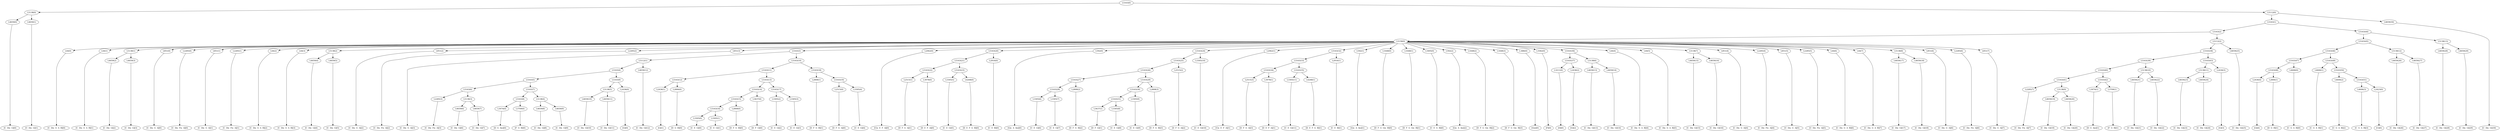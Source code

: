 digraph sample{
"L4659(0)"->"[C  Dis  G](0)"
"L4659(1)"->"[C  Dis  G](1)"
"L5138(0)"->"L4659(0)"
"L5138(0)"->"L4659(1)"
"L44(0)"->"[C  Dis  G  A  B](0)"
"L44(1)"->"[C  Dis  G  A  B](1)"
"L4659(2)"->"[C  Dis  G](2)"
"L4659(3)"->"[C  Dis  G](3)"
"L5138(1)"->"L4659(2)"
"L5138(1)"->"L4659(3)"
"L851(0)"->"[C  Dis  G  A](0)"
"L2285(0)"->"[C  Dis  Fis  A](0)"
"L851(1)"->"[C  Dis  G  A](1)"
"L2285(1)"->"[C  Dis  Fis  A](1)"
"L44(2)"->"[C  Dis  G  A  B](2)"
"L44(3)"->"[C  Dis  G  A  B](3)"
"L4659(4)"->"[C  Dis  G](4)"
"L4659(5)"->"[C  Dis  G](5)"
"L5138(2)"->"L4659(4)"
"L5138(2)"->"L4659(5)"
"L851(2)"->"[C  Dis  G  A](2)"
"L2285(2)"->"[C  Dis  Fis  A](2)"
"L851(3)"->"[C  Dis  G  A](3)"
"L2285(3)"->"[C  Dis  Fis  A](3)"
"L4659(6)"->"[C  Dis  G](6)"
"L4659(7)"->"[C  Dis  G](7)"
"L5138(3)"->"L4659(6)"
"L5138(3)"->"L4659(7)"
"L5163(6)"->"L2285(3)"
"L5163(6)"->"L5138(3)"
"L3074(0)"->"[D  G  Ais](0)"
"L3709(0)"->"[F  G  B](0)"
"L5163(8)"->"L3074(0)"
"L5163(8)"->"L3709(0)"
"L4659(8)"->"[C  Dis  G](8)"
"L4659(9)"->"[C  Dis  G](9)"
"L5138(4)"->"L4659(8)"
"L5138(4)"->"L4659(9)"
"L5163(7)"->"L5163(8)"
"L5163(7)"->"L5138(4)"
"L5163(5)"->"L5163(6)"
"L5163(5)"->"L5163(7)"
"L4659(10)"->"[C  Dis  G](10)"
"L4659(11)"->"[C  Dis  G](11)"
"L5138(5)"->"L4659(10)"
"L5138(5)"->"L4659(11)"
"L2436(0)"->"[G](0)"
"L5163(9)"->"L5138(5)"
"L5163(9)"->"L2436(0)"
"L5163(4)"->"L5163(5)"
"L5163(4)"->"L5163(9)"
"L4659(12)"->"[C  Dis  G](12)"
"L5112(1)"->"L5163(4)"
"L5112(1)"->"L4659(12)"
"L2436(1)"->"[G](1)"
"L2806(0)"->"[D  G  B](0)"
"L5163(12)"->"L2436(1)"
"L5163(12)"->"L2806(0)"
"L3305(0)"->"[C  E  G](0)"
"L3305(1)"->"[C  E  G](1)"
"L5163(16)"->"L3305(0)"
"L5163(16)"->"L3305(1)"
"L2808(0)"->"[D  F  G  B](0)"
"L5163(15)"->"L5163(16)"
"L5163(15)"->"L2808(0)"
"L3637(0)"->"[D  F  G](0)"
"L5163(14)"->"L5163(15)"
"L5163(14)"->"L3637(0)"
"L3305(2)"->"[C  E  G](2)"
"L3305(3)"->"[C  E  G](3)"
"L5163(17)"->"L3305(2)"
"L5163(17)"->"L3305(3)"
"L5163(13)"->"L5163(14)"
"L5163(13)"->"L5163(17)"
"L5163(11)"->"L5163(12)"
"L5163(11)"->"L5163(13)"
"L2808(1)"->"[D  F  G  B](1)"
"L2515(0)"->"[D  F  G  A](0)"
"L3305(4)"->"[C  E  G](4)"
"L5163(19)"->"L2515(0)"
"L5163(19)"->"L3305(4)"
"L5163(18)"->"L2808(1)"
"L5163(18)"->"L5163(19)"
"L5163(10)"->"L5163(11)"
"L5163(10)"->"L5163(18)"
"L5163(3)"->"L5112(1)"
"L5163(3)"->"L5163(10)"
"L2062(0)"->"[Cis  E  F  A](0)"
"L2515(1)"->"[D  F  G  A](1)"
"L3978(0)"->"[D  E  F  A](0)"
"L5163(22)"->"L2515(1)"
"L5163(22)"->"L3978(0)"
"L3305(5)"->"[C  E  G](5)"
"L4268(0)"->"[D  E  F  G  B](0)"
"L5163(23)"->"L3305(5)"
"L5163(23)"->"L4268(0)"
"L5163(21)"->"L5163(22)"
"L5163(21)"->"L5163(23)"
"L2916(0)"->"[C  E  B](0)"
"L5163(20)"->"L5163(21)"
"L5163(20)"->"L2916(0)"
"L592(0)"->"[Gis  A  Ais](0)"
"L3305(6)"->"[C  E  G](6)"
"L3305(7)"->"[C  E  G](7)"
"L5163(28)"->"L3305(6)"
"L5163(28)"->"L3305(7)"
"L2808(2)"->"[D  F  G  B](2)"
"L5163(27)"->"L5163(28)"
"L5163(27)"->"L2808(2)"
"L3637(1)"->"[D  F  G](1)"
"L3305(8)"->"[C  E  G](8)"
"L5163(31)"->"L3637(1)"
"L5163(31)"->"L3305(8)"
"L3305(9)"->"[C  E  G](9)"
"L5163(30)"->"L5163(31)"
"L5163(30)"->"L3305(9)"
"L2808(3)"->"[D  F  G  B](3)"
"L5163(29)"->"L5163(30)"
"L5163(29)"->"L2808(3)"
"L5163(26)"->"L5163(27)"
"L5163(26)"->"L5163(29)"
"L2515(2)"->"[D  F  G  A](2)"
"L5163(25)"->"L5163(26)"
"L5163(25)"->"L2515(2)"
"L3305(10)"->"[C  E  G](10)"
"L5163(24)"->"L5163(25)"
"L5163(24)"->"L3305(10)"
"L2062(1)"->"[Cis  E  F  A](1)"
"L2515(3)"->"[D  F  G  A](3)"
"L3978(1)"->"[D  E  F  A](1)"
"L5163(34)"->"L2515(3)"
"L5163(34)"->"L3978(1)"
"L3305(11)"->"[C  E  G](11)"
"L4268(1)"->"[D  E  F  G  B](1)"
"L5163(35)"->"L3305(11)"
"L5163(35)"->"L4268(1)"
"L5163(33)"->"L5163(34)"
"L5163(33)"->"L5163(35)"
"L2916(1)"->"[C  E  B](1)"
"L5163(32)"->"L5163(33)"
"L5163(32)"->"L2916(1)"
"L592(1)"->"[Gis  A  Ais](1)"
"L1648(0)"->"[D  F  G  Gis  B](0)"
"L1648(1)"->"[D  F  G  Gis  B](1)"
"L3495(0)"->"[C  E  G  B](0)"
"L592(2)"->"[Gis  A  Ais](2)"
"L1648(2)"->"[D  F  G  Gis  B](2)"
"L1648(3)"->"[D  F  G  Gis  B](3)"
"L-686(0)"->"[Gis](0)"
"L3582(0)"->"[F](0)"
"L3211(0)"->"[D](0)"
"L2436(2)"->"[G](2)"
"L5163(37)"->"L3211(0)"
"L5163(37)"->"L2436(2)"
"L4659(13)"->"[C  Dis  G](13)"
"L4659(14)"->"[C  Dis  G](14)"
"L5138(6)"->"L4659(13)"
"L5138(6)"->"L4659(14)"
"L5163(36)"->"L5163(37)"
"L5163(36)"->"L5138(6)"
"L44(4)"->"[C  Dis  G  A  B](4)"
"L44(5)"->"[C  Dis  G  A  B](5)"
"L4659(15)"->"[C  Dis  G](15)"
"L4659(16)"->"[C  Dis  G](16)"
"L5138(7)"->"L4659(15)"
"L5138(7)"->"L4659(16)"
"L851(4)"->"[C  Dis  G  A](4)"
"L2285(4)"->"[C  Dis  Fis  A](4)"
"L851(5)"->"[C  Dis  G  A](5)"
"L2285(5)"->"[C  Dis  Fis  A](5)"
"L44(6)"->"[C  Dis  G  A  B](6)"
"L44(7)"->"[C  Dis  G  A  B](7)"
"L4659(17)"->"[C  Dis  G](17)"
"L4659(18)"->"[C  Dis  G](18)"
"L5138(8)"->"L4659(17)"
"L5138(8)"->"L4659(18)"
"L851(6)"->"[C  Dis  G  A](6)"
"L2285(6)"->"[C  Dis  Fis  A](6)"
"L851(7)"->"[C  Dis  G  A](7)"
"L5158(0)"->"L44(0)"
"L5158(0)"->"L44(1)"
"L5158(0)"->"L5138(1)"
"L5158(0)"->"L851(0)"
"L5158(0)"->"L2285(0)"
"L5158(0)"->"L851(1)"
"L5158(0)"->"L2285(1)"
"L5158(0)"->"L44(2)"
"L5158(0)"->"L44(3)"
"L5158(0)"->"L5138(2)"
"L5158(0)"->"L851(2)"
"L5158(0)"->"L2285(2)"
"L5158(0)"->"L851(3)"
"L5158(0)"->"L5163(3)"
"L5158(0)"->"L2062(0)"
"L5158(0)"->"L5163(20)"
"L5158(0)"->"L592(0)"
"L5158(0)"->"L5163(24)"
"L5158(0)"->"L2062(1)"
"L5158(0)"->"L5163(32)"
"L5158(0)"->"L592(1)"
"L5158(0)"->"L1648(0)"
"L5158(0)"->"L1648(1)"
"L5158(0)"->"L3495(0)"
"L5158(0)"->"L592(2)"
"L5158(0)"->"L1648(2)"
"L5158(0)"->"L1648(3)"
"L5158(0)"->"L-686(0)"
"L5158(0)"->"L3582(0)"
"L5158(0)"->"L5163(36)"
"L5158(0)"->"L44(4)"
"L5158(0)"->"L44(5)"
"L5158(0)"->"L5138(7)"
"L5158(0)"->"L851(4)"
"L5158(0)"->"L2285(4)"
"L5158(0)"->"L851(5)"
"L5158(0)"->"L2285(5)"
"L5158(0)"->"L44(6)"
"L5158(0)"->"L44(7)"
"L5158(0)"->"L5138(8)"
"L5158(0)"->"L851(6)"
"L5158(0)"->"L2285(6)"
"L5158(0)"->"L851(7)"
"L2285(7)"->"[C  Dis  Fis  A](7)"
"L4659(19)"->"[C  Dis  G](19)"
"L4659(20)"->"[C  Dis  G](20)"
"L5138(9)"->"L4659(19)"
"L5138(9)"->"L4659(20)"
"L5163(41)"->"L2285(7)"
"L5163(41)"->"L5138(9)"
"L3074(1)"->"[D  G  Ais](1)"
"L3709(1)"->"[F  G  B](1)"
"L5163(42)"->"L3074(1)"
"L5163(42)"->"L3709(1)"
"L5163(40)"->"L5163(41)"
"L5163(40)"->"L5163(42)"
"L4659(21)"->"[C  Dis  G](21)"
"L4659(22)"->"[C  Dis  G](22)"
"L5138(10)"->"L4659(21)"
"L5138(10)"->"L4659(22)"
"L5163(39)"->"L5163(40)"
"L5163(39)"->"L5138(10)"
"L4659(23)"->"[C  Dis  G](23)"
"L4659(24)"->"[C  Dis  G](24)"
"L5138(11)"->"L4659(23)"
"L5138(11)"->"L4659(24)"
"L2436(3)"->"[G](3)"
"L5163(43)"->"L5138(11)"
"L5163(43)"->"L2436(3)"
"L5163(38)"->"L5163(39)"
"L5163(38)"->"L5163(43)"
"L4659(25)"->"[C  Dis  G](25)"
"L5112(2)"->"L5163(38)"
"L5112(2)"->"L4659(25)"
"L5163(2)"->"L5158(0)"
"L5163(2)"->"L5112(2)"
"L2436(4)"->"[G](4)"
"L2806(1)"->"[D  G  B](1)"
"L5163(48)"->"L2436(4)"
"L5163(48)"->"L2806(1)"
"L4606(0)"->"[C  G  A  B](0)"
"L5163(47)"->"L5163(48)"
"L5163(47)"->"L4606(0)"
"L4606(1)"->"[C  G  A  B](1)"
"L4606(2)"->"[C  G  A  B](2)"
"L4606(3)"->"[C  G  A  B](3)"
"L2423(0)"->"[C](0)"
"L5163(51)"->"L4606(3)"
"L5163(51)"->"L2423(0)"
"L5163(50)"->"L4606(2)"
"L5163(50)"->"L5163(51)"
"L5163(49)"->"L4606(1)"
"L5163(49)"->"L5163(50)"
"L5163(46)"->"L5163(47)"
"L5163(46)"->"L5163(49)"
"L4659(26)"->"[C  Dis  G](26)"
"L4659(27)"->"[C  Dis  G](27)"
"L5138(12)"->"L4659(26)"
"L5138(12)"->"L4659(27)"
"L5163(45)"->"L5163(46)"
"L5163(45)"->"L5138(12)"
"L4659(28)"->"[C  Dis  G](28)"
"L4659(29)"->"[C  Dis  G](29)"
"L5138(13)"->"L4659(28)"
"L5138(13)"->"L4659(29)"
"L5163(44)"->"L5163(45)"
"L5163(44)"->"L5138(13)"
"L5163(1)"->"L5163(2)"
"L5163(1)"->"L5163(44)"
"L4659(30)"->"[C  Dis  G](30)"
"L5112(0)"->"L5163(1)"
"L5112(0)"->"L4659(30)"
"L5163(0)"->"L5138(0)"
"L5163(0)"->"L5112(0)"
{rank = min; "L5163(0)"}
{rank = same; "L5138(0)"; "L5112(0)";}
{rank = same; "L4659(0)"; "L4659(1)"; "L5163(1)"; "L4659(30)";}
{rank = same; "L5163(2)"; "L5163(44)";}
{rank = same; "L5158(0)"; "L5112(2)"; "L5163(45)"; "L5138(13)";}
{rank = same; "L44(0)"; "L44(1)"; "L5138(1)"; "L851(0)"; "L2285(0)"; "L851(1)"; "L2285(1)"; "L44(2)"; "L44(3)"; "L5138(2)"; "L851(2)"; "L2285(2)"; "L851(3)"; "L5163(3)"; "L2062(0)"; "L5163(20)"; "L592(0)"; "L5163(24)"; "L2062(1)"; "L5163(32)"; "L592(1)"; "L1648(0)"; "L1648(1)"; "L3495(0)"; "L592(2)"; "L1648(2)"; "L1648(3)"; "L-686(0)"; "L3582(0)"; "L5163(36)"; "L44(4)"; "L44(5)"; "L5138(7)"; "L851(4)"; "L2285(4)"; "L851(5)"; "L2285(5)"; "L44(6)"; "L44(7)"; "L5138(8)"; "L851(6)"; "L2285(6)"; "L851(7)"; "L5163(38)"; "L4659(25)"; "L5163(46)"; "L5138(12)"; "L4659(28)"; "L4659(29)";}
{rank = same; "L4659(2)"; "L4659(3)"; "L4659(4)"; "L4659(5)"; "L5112(1)"; "L5163(10)"; "L5163(21)"; "L2916(0)"; "L5163(25)"; "L3305(10)"; "L5163(33)"; "L2916(1)"; "L5163(37)"; "L5138(6)"; "L4659(15)"; "L4659(16)"; "L4659(17)"; "L4659(18)"; "L5163(39)"; "L5163(43)"; "L5163(47)"; "L5163(49)"; "L4659(26)"; "L4659(27)";}
{rank = same; "L5163(4)"; "L4659(12)"; "L5163(11)"; "L5163(18)"; "L5163(22)"; "L5163(23)"; "L5163(26)"; "L2515(2)"; "L5163(34)"; "L5163(35)"; "L3211(0)"; "L2436(2)"; "L4659(13)"; "L4659(14)"; "L5163(40)"; "L5138(10)"; "L5138(11)"; "L2436(3)"; "L5163(48)"; "L4606(0)"; "L4606(1)"; "L5163(50)";}
{rank = same; "L5163(5)"; "L5163(9)"; "L5163(12)"; "L5163(13)"; "L2808(1)"; "L5163(19)"; "L2515(1)"; "L3978(0)"; "L3305(5)"; "L4268(0)"; "L5163(27)"; "L5163(29)"; "L2515(3)"; "L3978(1)"; "L3305(11)"; "L4268(1)"; "L5163(41)"; "L5163(42)"; "L4659(21)"; "L4659(22)"; "L4659(23)"; "L4659(24)"; "L2436(4)"; "L2806(1)"; "L4606(2)"; "L5163(51)";}
{rank = same; "L5163(6)"; "L5163(7)"; "L5138(5)"; "L2436(0)"; "L2436(1)"; "L2806(0)"; "L5163(14)"; "L5163(17)"; "L2515(0)"; "L3305(4)"; "L5163(28)"; "L2808(2)"; "L5163(30)"; "L2808(3)"; "L2285(7)"; "L5138(9)"; "L3074(1)"; "L3709(1)"; "L4606(3)"; "L2423(0)";}
{rank = same; "L2285(3)"; "L5138(3)"; "L5163(8)"; "L5138(4)"; "L4659(10)"; "L4659(11)"; "L5163(15)"; "L3637(0)"; "L3305(2)"; "L3305(3)"; "L3305(6)"; "L3305(7)"; "L5163(31)"; "L3305(9)"; "L4659(19)"; "L4659(20)";}
{rank = same; "L4659(6)"; "L4659(7)"; "L3074(0)"; "L3709(0)"; "L4659(8)"; "L4659(9)"; "L5163(16)"; "L2808(0)"; "L3637(1)"; "L3305(8)";}
{rank = same; "L3305(0)"; "L3305(1)";}
{rank = max; "[C  Dis  Fis  A](0)"; "[C  Dis  Fis  A](1)"; "[C  Dis  Fis  A](2)"; "[C  Dis  Fis  A](3)"; "[C  Dis  Fis  A](4)"; "[C  Dis  Fis  A](5)"; "[C  Dis  Fis  A](6)"; "[C  Dis  Fis  A](7)"; "[C  Dis  G  A  B](0)"; "[C  Dis  G  A  B](1)"; "[C  Dis  G  A  B](2)"; "[C  Dis  G  A  B](3)"; "[C  Dis  G  A  B](4)"; "[C  Dis  G  A  B](5)"; "[C  Dis  G  A  B](6)"; "[C  Dis  G  A  B](7)"; "[C  Dis  G  A](0)"; "[C  Dis  G  A](1)"; "[C  Dis  G  A](2)"; "[C  Dis  G  A](3)"; "[C  Dis  G  A](4)"; "[C  Dis  G  A](5)"; "[C  Dis  G  A](6)"; "[C  Dis  G  A](7)"; "[C  Dis  G](0)"; "[C  Dis  G](1)"; "[C  Dis  G](10)"; "[C  Dis  G](11)"; "[C  Dis  G](12)"; "[C  Dis  G](13)"; "[C  Dis  G](14)"; "[C  Dis  G](15)"; "[C  Dis  G](16)"; "[C  Dis  G](17)"; "[C  Dis  G](18)"; "[C  Dis  G](19)"; "[C  Dis  G](2)"; "[C  Dis  G](20)"; "[C  Dis  G](21)"; "[C  Dis  G](22)"; "[C  Dis  G](23)"; "[C  Dis  G](24)"; "[C  Dis  G](25)"; "[C  Dis  G](26)"; "[C  Dis  G](27)"; "[C  Dis  G](28)"; "[C  Dis  G](29)"; "[C  Dis  G](3)"; "[C  Dis  G](30)"; "[C  Dis  G](4)"; "[C  Dis  G](5)"; "[C  Dis  G](6)"; "[C  Dis  G](7)"; "[C  Dis  G](8)"; "[C  Dis  G](9)"; "[C  E  B](0)"; "[C  E  B](1)"; "[C  E  G  B](0)"; "[C  E  G](0)"; "[C  E  G](1)"; "[C  E  G](10)"; "[C  E  G](11)"; "[C  E  G](2)"; "[C  E  G](3)"; "[C  E  G](4)"; "[C  E  G](5)"; "[C  E  G](6)"; "[C  E  G](7)"; "[C  E  G](8)"; "[C  E  G](9)"; "[C  G  A  B](0)"; "[C  G  A  B](1)"; "[C  G  A  B](2)"; "[C  G  A  B](3)"; "[C](0)"; "[Cis  E  F  A](0)"; "[Cis  E  F  A](1)"; "[D  E  F  A](0)"; "[D  E  F  A](1)"; "[D  E  F  G  B](0)"; "[D  E  F  G  B](1)"; "[D  F  G  A](0)"; "[D  F  G  A](1)"; "[D  F  G  A](2)"; "[D  F  G  A](3)"; "[D  F  G  B](0)"; "[D  F  G  B](1)"; "[D  F  G  B](2)"; "[D  F  G  B](3)"; "[D  F  G  Gis  B](0)"; "[D  F  G  Gis  B](1)"; "[D  F  G  Gis  B](2)"; "[D  F  G  Gis  B](3)"; "[D  F  G](0)"; "[D  F  G](1)"; "[D  G  Ais](0)"; "[D  G  Ais](1)"; "[D  G  B](0)"; "[D  G  B](1)"; "[D](0)"; "[F  G  B](0)"; "[F  G  B](1)"; "[F](0)"; "[G](0)"; "[G](1)"; "[G](2)"; "[G](3)"; "[G](4)"; "[Gis  A  Ais](0)"; "[Gis  A  Ais](1)"; "[Gis  A  Ais](2)"; "[Gis](0)";}
}